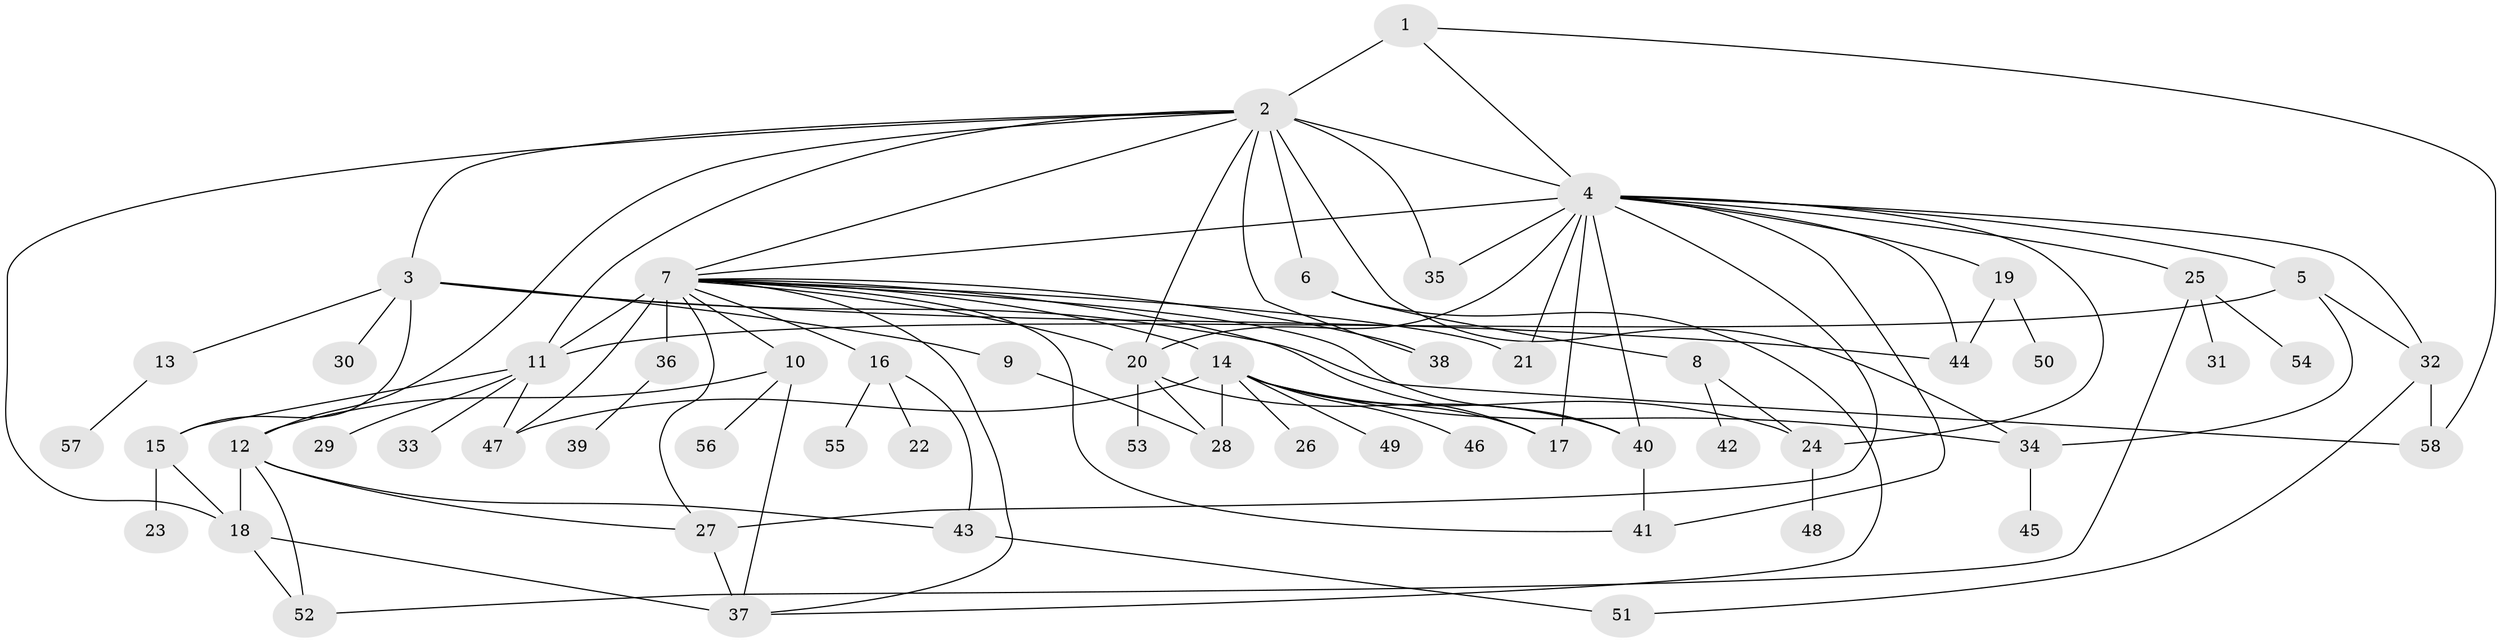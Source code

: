 // original degree distribution, {3: 0.16521739130434782, 19: 0.008695652173913044, 8: 0.008695652173913044, 26: 0.008695652173913044, 5: 0.06086956521739131, 4: 0.08695652173913043, 32: 0.008695652173913044, 1: 0.46956521739130436, 2: 0.1565217391304348, 7: 0.017391304347826087, 11: 0.008695652173913044}
// Generated by graph-tools (version 1.1) at 2025/35/03/09/25 02:35:32]
// undirected, 58 vertices, 99 edges
graph export_dot {
graph [start="1"]
  node [color=gray90,style=filled];
  1;
  2;
  3;
  4;
  5;
  6;
  7;
  8;
  9;
  10;
  11;
  12;
  13;
  14;
  15;
  16;
  17;
  18;
  19;
  20;
  21;
  22;
  23;
  24;
  25;
  26;
  27;
  28;
  29;
  30;
  31;
  32;
  33;
  34;
  35;
  36;
  37;
  38;
  39;
  40;
  41;
  42;
  43;
  44;
  45;
  46;
  47;
  48;
  49;
  50;
  51;
  52;
  53;
  54;
  55;
  56;
  57;
  58;
  1 -- 2 [weight=2.0];
  1 -- 4 [weight=1.0];
  1 -- 58 [weight=1.0];
  2 -- 3 [weight=1.0];
  2 -- 4 [weight=1.0];
  2 -- 6 [weight=1.0];
  2 -- 7 [weight=1.0];
  2 -- 11 [weight=1.0];
  2 -- 12 [weight=1.0];
  2 -- 18 [weight=1.0];
  2 -- 20 [weight=1.0];
  2 -- 34 [weight=1.0];
  2 -- 35 [weight=2.0];
  2 -- 38 [weight=1.0];
  3 -- 9 [weight=1.0];
  3 -- 13 [weight=1.0];
  3 -- 15 [weight=1.0];
  3 -- 30 [weight=1.0];
  3 -- 44 [weight=1.0];
  3 -- 58 [weight=1.0];
  4 -- 5 [weight=1.0];
  4 -- 7 [weight=1.0];
  4 -- 17 [weight=7.0];
  4 -- 19 [weight=1.0];
  4 -- 20 [weight=1.0];
  4 -- 21 [weight=1.0];
  4 -- 24 [weight=1.0];
  4 -- 25 [weight=1.0];
  4 -- 27 [weight=1.0];
  4 -- 32 [weight=1.0];
  4 -- 35 [weight=2.0];
  4 -- 40 [weight=1.0];
  4 -- 41 [weight=1.0];
  4 -- 44 [weight=1.0];
  5 -- 11 [weight=1.0];
  5 -- 32 [weight=1.0];
  5 -- 34 [weight=1.0];
  6 -- 8 [weight=1.0];
  6 -- 37 [weight=1.0];
  7 -- 10 [weight=1.0];
  7 -- 11 [weight=12.0];
  7 -- 14 [weight=1.0];
  7 -- 16 [weight=1.0];
  7 -- 17 [weight=1.0];
  7 -- 20 [weight=1.0];
  7 -- 21 [weight=1.0];
  7 -- 27 [weight=1.0];
  7 -- 36 [weight=1.0];
  7 -- 37 [weight=1.0];
  7 -- 38 [weight=1.0];
  7 -- 40 [weight=1.0];
  7 -- 41 [weight=1.0];
  7 -- 47 [weight=1.0];
  8 -- 24 [weight=1.0];
  8 -- 42 [weight=2.0];
  9 -- 28 [weight=1.0];
  10 -- 12 [weight=1.0];
  10 -- 37 [weight=1.0];
  10 -- 56 [weight=1.0];
  11 -- 15 [weight=1.0];
  11 -- 29 [weight=1.0];
  11 -- 33 [weight=1.0];
  11 -- 47 [weight=1.0];
  12 -- 18 [weight=1.0];
  12 -- 27 [weight=1.0];
  12 -- 43 [weight=1.0];
  12 -- 52 [weight=1.0];
  13 -- 57 [weight=1.0];
  14 -- 17 [weight=1.0];
  14 -- 24 [weight=1.0];
  14 -- 26 [weight=1.0];
  14 -- 28 [weight=1.0];
  14 -- 34 [weight=1.0];
  14 -- 46 [weight=1.0];
  14 -- 47 [weight=1.0];
  14 -- 49 [weight=1.0];
  15 -- 18 [weight=1.0];
  15 -- 23 [weight=1.0];
  16 -- 22 [weight=1.0];
  16 -- 43 [weight=1.0];
  16 -- 55 [weight=1.0];
  18 -- 37 [weight=1.0];
  18 -- 52 [weight=1.0];
  19 -- 44 [weight=1.0];
  19 -- 50 [weight=1.0];
  20 -- 28 [weight=1.0];
  20 -- 40 [weight=1.0];
  20 -- 53 [weight=1.0];
  24 -- 48 [weight=1.0];
  25 -- 31 [weight=1.0];
  25 -- 52 [weight=1.0];
  25 -- 54 [weight=1.0];
  27 -- 37 [weight=2.0];
  32 -- 51 [weight=1.0];
  32 -- 58 [weight=1.0];
  34 -- 45 [weight=1.0];
  36 -- 39 [weight=1.0];
  40 -- 41 [weight=1.0];
  43 -- 51 [weight=1.0];
}
